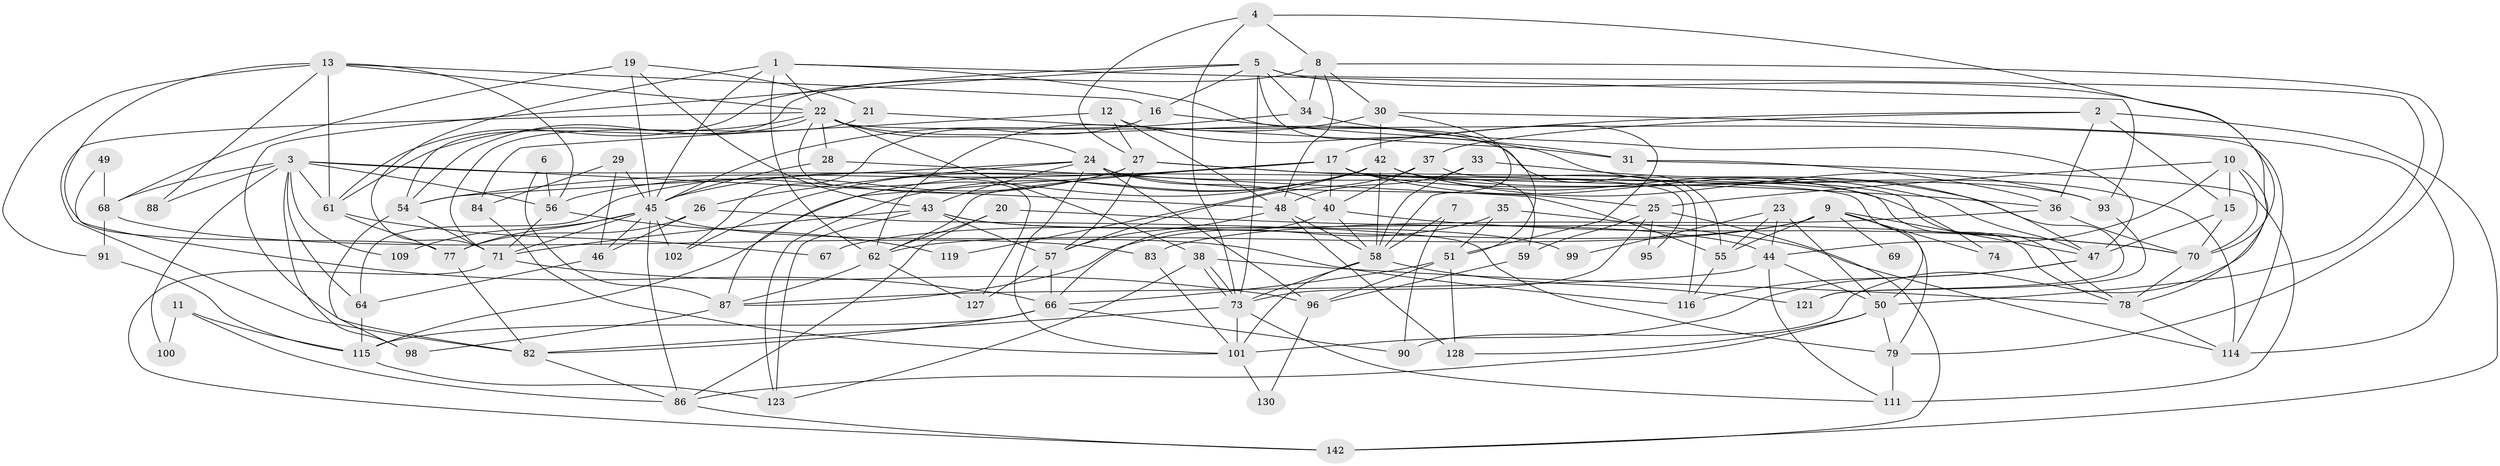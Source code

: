 // Generated by graph-tools (version 1.1) at 2025/52/02/27/25 19:52:09]
// undirected, 94 vertices, 231 edges
graph export_dot {
graph [start="1"]
  node [color=gray90,style=filled];
  1 [super="+129"];
  2 [super="+137"];
  3 [super="+52"];
  4 [super="+97"];
  5 [super="+18"];
  6;
  7;
  8 [super="+14"];
  9 [super="+32"];
  10;
  11;
  12;
  13 [super="+72"];
  15;
  16 [super="+63"];
  17 [super="+139"];
  19 [super="+85"];
  20;
  21;
  22 [super="+41"];
  23;
  24 [super="+107"];
  25 [super="+80"];
  26;
  27 [super="+117"];
  28;
  29;
  30 [super="+141"];
  31 [super="+81"];
  33;
  34 [super="+118"];
  35;
  36 [super="+39"];
  37 [super="+103"];
  38;
  40 [super="+53"];
  42 [super="+113"];
  43 [super="+135"];
  44;
  45 [super="+125"];
  46 [super="+94"];
  47 [super="+60"];
  48 [super="+131"];
  49;
  50 [super="+108"];
  51 [super="+138"];
  54 [super="+65"];
  55 [super="+132"];
  56 [super="+112"];
  57 [super="+92"];
  58 [super="+76"];
  59;
  61 [super="+120"];
  62 [super="+106"];
  64;
  66 [super="+105"];
  67;
  68;
  69;
  70 [super="+136"];
  71 [super="+104"];
  73 [super="+75"];
  74;
  77;
  78 [super="+140"];
  79 [super="+89"];
  82 [super="+124"];
  83;
  84;
  86 [super="+126"];
  87;
  88;
  90;
  91;
  93;
  95;
  96 [super="+110"];
  98;
  99;
  100;
  101 [super="+133"];
  102;
  109;
  111 [super="+122"];
  114;
  115;
  116;
  119;
  121;
  123 [super="+134"];
  127;
  128;
  130;
  142;
  1 -- 22;
  1 -- 93;
  1 -- 51;
  1 -- 45;
  1 -- 62;
  1 -- 71;
  2 -- 36;
  2 -- 37;
  2 -- 142;
  2 -- 17;
  2 -- 15;
  3 -- 98;
  3 -- 64;
  3 -- 68;
  3 -- 88;
  3 -- 100;
  3 -- 50;
  3 -- 56;
  3 -- 48;
  3 -- 61;
  3 -- 109;
  4 -- 73;
  4 -- 8;
  4 -- 70;
  4 -- 27;
  5 -- 73;
  5 -- 61;
  5 -- 50;
  5 -- 51;
  5 -- 90;
  5 -- 16;
  5 -- 34;
  5 -- 82;
  6 -- 56;
  6 -- 87;
  7 -- 90;
  7 -- 58;
  8 -- 30;
  8 -- 79;
  8 -- 48;
  8 -- 34;
  8 -- 54;
  9 -- 62;
  9 -- 67;
  9 -- 69 [weight=2];
  9 -- 55;
  9 -- 74;
  9 -- 47;
  9 -- 79;
  10 -- 78;
  10 -- 44;
  10 -- 15;
  10 -- 25;
  10 -- 70;
  11 -- 115;
  11 -- 100;
  11 -- 86;
  12 -- 27;
  12 -- 84;
  12 -- 47;
  12 -- 48;
  13 -- 61;
  13 -- 16;
  13 -- 91;
  13 -- 88;
  13 -- 77;
  13 -- 22;
  13 -- 56;
  15 -- 70;
  15 -- 47;
  16 -- 102;
  16 -- 31;
  17 -- 54;
  17 -- 87;
  17 -- 93;
  17 -- 102;
  17 -- 59;
  17 -- 95;
  17 -- 47;
  17 -- 40;
  17 -- 62;
  19 -- 68;
  19 -- 21;
  19 -- 45;
  19 -- 43;
  20 -- 62;
  20 -- 86;
  20 -- 70;
  21 -- 31;
  21 -- 71;
  22 -- 82;
  22 -- 54;
  22 -- 114;
  22 -- 38;
  22 -- 28;
  22 -- 127;
  22 -- 55;
  22 -- 24;
  22 -- 61;
  23 -- 50;
  23 -- 44;
  23 -- 99;
  23 -- 55;
  24 -- 43;
  24 -- 26;
  24 -- 54;
  24 -- 25;
  24 -- 96;
  24 -- 101;
  24 -- 40;
  24 -- 78;
  25 -- 73;
  25 -- 59;
  25 -- 142;
  25 -- 95;
  26 -- 46;
  26 -- 77;
  26 -- 79;
  27 -- 36;
  27 -- 64;
  27 -- 56;
  27 -- 57;
  27 -- 78;
  28 -- 45;
  28 -- 55;
  29 -- 46;
  29 -- 84;
  29 -- 45;
  30 -- 114;
  30 -- 58;
  30 -- 62;
  30 -- 42;
  31 -- 36;
  31 -- 111 [weight=2];
  33 -- 121;
  33 -- 58;
  33 -- 48;
  34 -- 45;
  34 -- 47;
  35 -- 114;
  35 -- 87;
  35 -- 51;
  36 -- 70;
  36 -- 83;
  37 -- 116;
  37 -- 40;
  37 -- 57;
  38 -- 73;
  38 -- 73;
  38 -- 78;
  38 -- 123;
  40 -- 66;
  40 -- 70;
  40 -- 58;
  42 -- 115;
  42 -- 58;
  42 -- 119;
  42 -- 114;
  42 -- 93;
  42 -- 74;
  42 -- 123;
  42 -- 45;
  43 -- 44;
  43 -- 99;
  43 -- 57;
  43 -- 71;
  43 -- 123;
  44 -- 87;
  44 -- 111;
  44 -- 50;
  45 -- 71;
  45 -- 77;
  45 -- 102;
  45 -- 109;
  45 -- 116;
  45 -- 46;
  45 -- 86;
  46 -- 64;
  47 -- 116;
  47 -- 101;
  48 -- 128;
  48 -- 57;
  48 -- 58;
  49 -- 66;
  49 -- 68;
  50 -- 128;
  50 -- 79;
  50 -- 86;
  51 -- 96;
  51 -- 128;
  51 -- 66;
  54 -- 98;
  54 -- 71;
  55 -- 116;
  56 -- 119;
  56 -- 71;
  57 -- 66;
  57 -- 127;
  58 -- 73;
  58 -- 121;
  58 -- 101;
  59 -- 96;
  61 -- 67;
  61 -- 77;
  62 -- 127;
  62 -- 87;
  64 -- 115;
  66 -- 90;
  66 -- 115;
  66 -- 82;
  68 -- 91;
  68 -- 83;
  70 -- 78;
  71 -- 142;
  71 -- 96;
  73 -- 82;
  73 -- 101;
  73 -- 111;
  77 -- 82;
  78 -- 114;
  79 -- 111;
  82 -- 86;
  83 -- 101;
  84 -- 101;
  86 -- 142;
  87 -- 98;
  91 -- 115;
  93 -- 121;
  96 -- 130;
  101 -- 130;
  115 -- 123;
}
